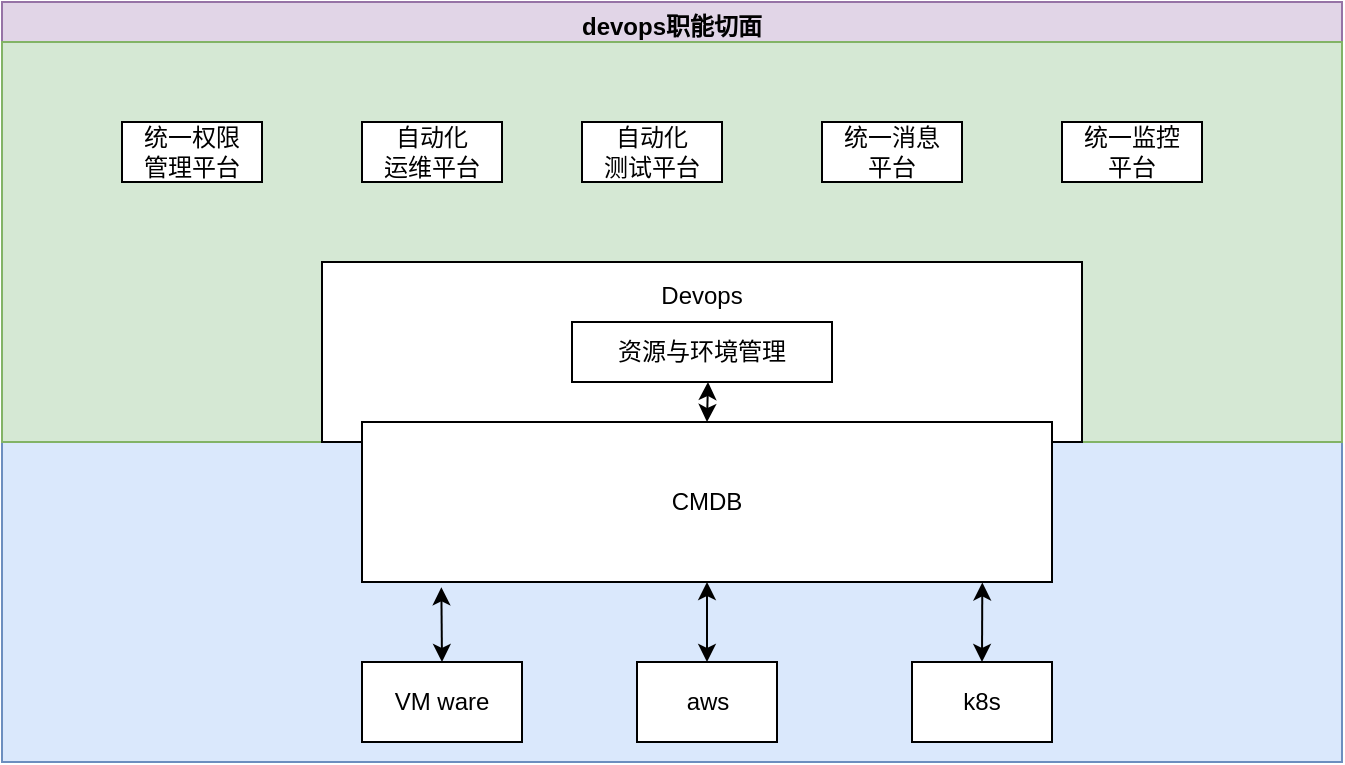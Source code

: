 <mxfile version="20.0.1" type="github">
  <diagram id="wFE0QG_FPsp0jaGvCLVb" name="Page-1">
    <mxGraphModel dx="1038" dy="539" grid="1" gridSize="10" guides="1" tooltips="1" connect="1" arrows="1" fold="1" page="1" pageScale="1" pageWidth="850" pageHeight="1100" math="0" shadow="0">
      <root>
        <mxCell id="0" />
        <mxCell id="1" parent="0" />
        <mxCell id="_naBQCB_jhAhzEp41lhB-8" value="devops职能切面" style="swimlane;fillColor=#e1d5e7;strokeColor=#9673a6;" vertex="1" parent="1">
          <mxGeometry x="100" y="60" width="670" height="380" as="geometry" />
        </mxCell>
        <mxCell id="_naBQCB_jhAhzEp41lhB-9" value="" style="rounded=0;whiteSpace=wrap;html=1;fillColor=#dae8fc;strokeColor=#6c8ebf;" vertex="1" parent="_naBQCB_jhAhzEp41lhB-8">
          <mxGeometry y="220" width="670" height="160" as="geometry" />
        </mxCell>
        <mxCell id="_naBQCB_jhAhzEp41lhB-10" value="" style="rounded=0;whiteSpace=wrap;html=1;fillColor=#d5e8d4;strokeColor=#82b366;" vertex="1" parent="_naBQCB_jhAhzEp41lhB-8">
          <mxGeometry y="20" width="670" height="200" as="geometry" />
        </mxCell>
        <mxCell id="_naBQCB_jhAhzEp41lhB-11" value="Devops&lt;br&gt;&lt;br&gt;&lt;br&gt;&lt;br&gt;&lt;br&gt;" style="rounded=0;whiteSpace=wrap;html=1;" vertex="1" parent="_naBQCB_jhAhzEp41lhB-8">
          <mxGeometry x="160" y="130" width="380" height="90" as="geometry" />
        </mxCell>
        <mxCell id="_naBQCB_jhAhzEp41lhB-12" value="CMDB" style="rounded=0;whiteSpace=wrap;html=1;" vertex="1" parent="_naBQCB_jhAhzEp41lhB-8">
          <mxGeometry x="180" y="210" width="345" height="80" as="geometry" />
        </mxCell>
        <mxCell id="_naBQCB_jhAhzEp41lhB-13" value="资源与环境管理" style="rounded=0;whiteSpace=wrap;html=1;" vertex="1" parent="_naBQCB_jhAhzEp41lhB-8">
          <mxGeometry x="285" y="160" width="130" height="30" as="geometry" />
        </mxCell>
        <mxCell id="_naBQCB_jhAhzEp41lhB-17" value="VM ware" style="rounded=0;whiteSpace=wrap;html=1;" vertex="1" parent="_naBQCB_jhAhzEp41lhB-8">
          <mxGeometry x="180" y="330" width="80" height="40" as="geometry" />
        </mxCell>
        <mxCell id="_naBQCB_jhAhzEp41lhB-18" value="aws" style="rounded=0;whiteSpace=wrap;html=1;" vertex="1" parent="_naBQCB_jhAhzEp41lhB-8">
          <mxGeometry x="317.5" y="330" width="70" height="40" as="geometry" />
        </mxCell>
        <mxCell id="_naBQCB_jhAhzEp41lhB-21" value="k8s" style="rounded=0;whiteSpace=wrap;html=1;" vertex="1" parent="_naBQCB_jhAhzEp41lhB-8">
          <mxGeometry x="455" y="330" width="70" height="40" as="geometry" />
        </mxCell>
        <mxCell id="_naBQCB_jhAhzEp41lhB-22" value="" style="endArrow=classic;startArrow=classic;html=1;rounded=0;exitX=0.5;exitY=0;exitDx=0;exitDy=0;entryX=0.115;entryY=1.033;entryDx=0;entryDy=0;entryPerimeter=0;" edge="1" parent="_naBQCB_jhAhzEp41lhB-8" source="_naBQCB_jhAhzEp41lhB-17" target="_naBQCB_jhAhzEp41lhB-12">
          <mxGeometry width="50" height="50" relative="1" as="geometry">
            <mxPoint x="362.5" y="220" as="sourcePoint" />
            <mxPoint x="363" y="200" as="targetPoint" />
            <Array as="points">
              <mxPoint x="220" y="330" />
            </Array>
          </mxGeometry>
        </mxCell>
        <mxCell id="_naBQCB_jhAhzEp41lhB-23" value="" style="endArrow=classic;startArrow=classic;html=1;rounded=0;exitX=0.5;exitY=0;exitDx=0;exitDy=0;entryX=0.5;entryY=1;entryDx=0;entryDy=0;" edge="1" parent="_naBQCB_jhAhzEp41lhB-8" source="_naBQCB_jhAhzEp41lhB-18" target="_naBQCB_jhAhzEp41lhB-12">
          <mxGeometry width="50" height="50" relative="1" as="geometry">
            <mxPoint x="352.33" y="327.36" as="sourcePoint" />
            <mxPoint x="352.005" y="290" as="targetPoint" />
            <Array as="points" />
          </mxGeometry>
        </mxCell>
        <mxCell id="_naBQCB_jhAhzEp41lhB-24" value="" style="endArrow=classic;startArrow=classic;html=1;rounded=0;exitX=0.5;exitY=0;exitDx=0;exitDy=0;entryX=0.899;entryY=1.003;entryDx=0;entryDy=0;entryPerimeter=0;" edge="1" parent="_naBQCB_jhAhzEp41lhB-8" source="_naBQCB_jhAhzEp41lhB-21" target="_naBQCB_jhAhzEp41lhB-12">
          <mxGeometry width="50" height="50" relative="1" as="geometry">
            <mxPoint x="489.83" y="327.36" as="sourcePoint" />
            <mxPoint x="490" y="290" as="targetPoint" />
            <Array as="points" />
          </mxGeometry>
        </mxCell>
        <mxCell id="_naBQCB_jhAhzEp41lhB-25" value="统一消息&lt;br&gt;平台" style="rounded=0;whiteSpace=wrap;html=1;" vertex="1" parent="_naBQCB_jhAhzEp41lhB-8">
          <mxGeometry x="410" y="60" width="70" height="30" as="geometry" />
        </mxCell>
        <mxCell id="_naBQCB_jhAhzEp41lhB-26" value="自动化&lt;br&gt;运维平台" style="rounded=0;whiteSpace=wrap;html=1;" vertex="1" parent="_naBQCB_jhAhzEp41lhB-8">
          <mxGeometry x="180" y="60" width="70" height="30" as="geometry" />
        </mxCell>
        <mxCell id="_naBQCB_jhAhzEp41lhB-28" value="自动化&lt;br&gt;测试平台" style="rounded=0;whiteSpace=wrap;html=1;" vertex="1" parent="_naBQCB_jhAhzEp41lhB-8">
          <mxGeometry x="290" y="60" width="70" height="30" as="geometry" />
        </mxCell>
        <mxCell id="_naBQCB_jhAhzEp41lhB-29" value="统一监控&lt;br&gt;平台" style="rounded=0;whiteSpace=wrap;html=1;" vertex="1" parent="_naBQCB_jhAhzEp41lhB-8">
          <mxGeometry x="530" y="60" width="70" height="30" as="geometry" />
        </mxCell>
        <mxCell id="_naBQCB_jhAhzEp41lhB-30" value="统一权限&lt;br&gt;管理平台" style="rounded=0;whiteSpace=wrap;html=1;" vertex="1" parent="_naBQCB_jhAhzEp41lhB-8">
          <mxGeometry x="60" y="60" width="70" height="30" as="geometry" />
        </mxCell>
        <mxCell id="_naBQCB_jhAhzEp41lhB-16" value="" style="endArrow=classic;startArrow=classic;html=1;rounded=0;exitX=0.5;exitY=0;exitDx=0;exitDy=0;" edge="1" parent="1" source="_naBQCB_jhAhzEp41lhB-12">
          <mxGeometry width="50" height="50" relative="1" as="geometry">
            <mxPoint x="400" y="260" as="sourcePoint" />
            <mxPoint x="453" y="250" as="targetPoint" />
          </mxGeometry>
        </mxCell>
      </root>
    </mxGraphModel>
  </diagram>
</mxfile>
